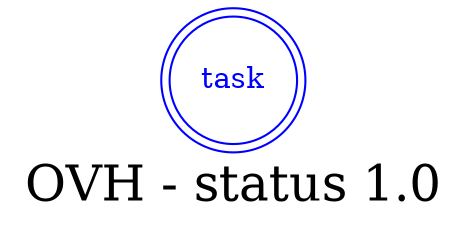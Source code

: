 digraph LexiconGraph {
graph[label="OVH - status 1.0", fontsize=24]
splines=true
"task" [color=blue, fontcolor=blue, shape=doublecircle]
}
